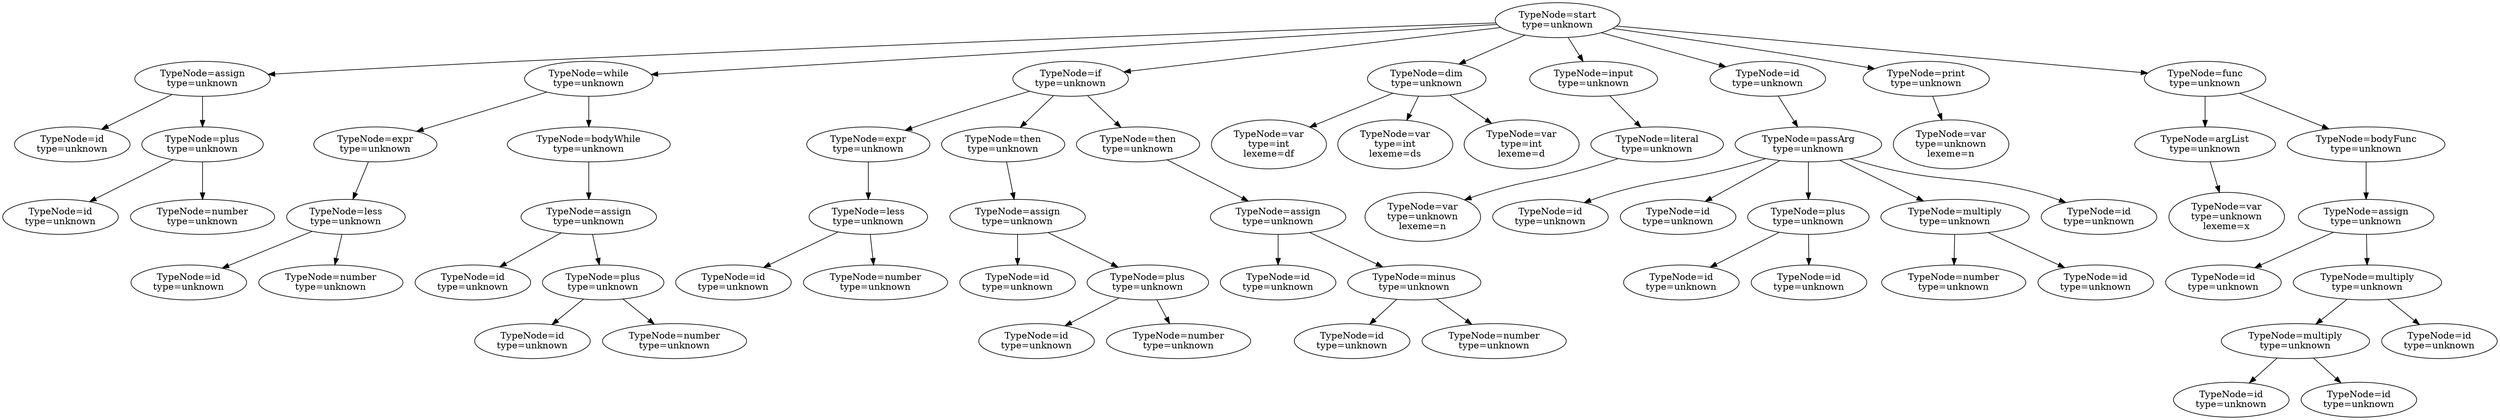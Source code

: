 digraph {
	"node1" [label="TypeNode=start\ntype=unknown"]
	"node1" -> "node3"
	"node3" [label="TypeNode=assign\ntype=unknown"]
	"node3" -> "node2"
	"node2" [label="TypeNode=id\ntype=unknown"]
	"node3" -> "node5"
	"node5" [label="TypeNode=plus\ntype=unknown"]
	"node5" -> "node4"
	"node4" [label="TypeNode=id\ntype=unknown"]
	"node5" -> "node6"
	"node6" [label="TypeNode=number\ntype=unknown"]
	"node1" -> "node7"
	"node7" [label="TypeNode=while\ntype=unknown"]
	"node7" -> "node8"
	"node8" [label="TypeNode=expr\ntype=unknown"]
	"node8" -> "node10"
	"node10" [label="TypeNode=less\ntype=unknown"]
	"node10" -> "node9"
	"node9" [label="TypeNode=id\ntype=unknown"]
	"node10" -> "node11"
	"node11" [label="TypeNode=number\ntype=unknown"]
	"node7" -> "node12"
	"node12" [label="TypeNode=bodyWhile\ntype=unknown"]
	"node12" -> "node14"
	"node14" [label="TypeNode=assign\ntype=unknown"]
	"node14" -> "node13"
	"node13" [label="TypeNode=id\ntype=unknown"]
	"node14" -> "node16"
	"node16" [label="TypeNode=plus\ntype=unknown"]
	"node16" -> "node15"
	"node15" [label="TypeNode=id\ntype=unknown"]
	"node16" -> "node17"
	"node17" [label="TypeNode=number\ntype=unknown"]
	"node1" -> "node18"
	"node18" [label="TypeNode=if\ntype=unknown"]
	"node18" -> "node19"
	"node19" [label="TypeNode=expr\ntype=unknown"]
	"node19" -> "node21"
	"node21" [label="TypeNode=less\ntype=unknown"]
	"node21" -> "node20"
	"node20" [label="TypeNode=id\ntype=unknown"]
	"node21" -> "node22"
	"node22" [label="TypeNode=number\ntype=unknown"]
	"node18" -> "node23"
	"node23" [label="TypeNode=then\ntype=unknown"]
	"node23" -> "node25"
	"node25" [label="TypeNode=assign\ntype=unknown"]
	"node25" -> "node24"
	"node24" [label="TypeNode=id\ntype=unknown"]
	"node25" -> "node27"
	"node27" [label="TypeNode=plus\ntype=unknown"]
	"node27" -> "node26"
	"node26" [label="TypeNode=id\ntype=unknown"]
	"node27" -> "node28"
	"node28" [label="TypeNode=number\ntype=unknown"]
	"node18" -> "node29"
	"node29" [label="TypeNode=then\ntype=unknown"]
	"node29" -> "node31"
	"node31" [label="TypeNode=assign\ntype=unknown"]
	"node31" -> "node30"
	"node30" [label="TypeNode=id\ntype=unknown"]
	"node31" -> "node33"
	"node33" [label="TypeNode=minus\ntype=unknown"]
	"node33" -> "node32"
	"node32" [label="TypeNode=id\ntype=unknown"]
	"node33" -> "node34"
	"node34" [label="TypeNode=number\ntype=unknown"]
	"node1" -> "node35"
	"node35" [label="TypeNode=dim\ntype=unknown"]
	"node35" -> "node36"
	"node36" [label="TypeNode=var\ntype=int\nlexeme=df"]
	"node35" -> "node37"
	"node37" [label="TypeNode=var\ntype=int\nlexeme=ds"]
	"node35" -> "node38"
	"node38" [label="TypeNode=var\ntype=int\nlexeme=d"]
	"node1" -> "node39"
	"node39" [label="TypeNode=input\ntype=unknown"]
	"node39" -> "node40"
	"node40" [label="TypeNode=literal\ntype=unknown"]
	"node40" -> "node41"
	"node41" [label="TypeNode=var\ntype=unknown\nlexeme=n"]
	"node1" -> "node42"
	"node42" [label="TypeNode=id\ntype=unknown"]
	"node42" -> "node43"
	"node43" [label="TypeNode=passArg\ntype=unknown"]
	"node43" -> "node44"
	"node44" [label="TypeNode=id\ntype=unknown"]
	"node43" -> "node45"
	"node45" [label="TypeNode=id\ntype=unknown"]
	"node43" -> "node47"
	"node47" [label="TypeNode=plus\ntype=unknown"]
	"node47" -> "node46"
	"node46" [label="TypeNode=id\ntype=unknown"]
	"node47" -> "node48"
	"node48" [label="TypeNode=id\ntype=unknown"]
	"node43" -> "node50"
	"node50" [label="TypeNode=multiply\ntype=unknown"]
	"node50" -> "node49"
	"node49" [label="TypeNode=number\ntype=unknown"]
	"node50" -> "node51"
	"node51" [label="TypeNode=id\ntype=unknown"]
	"node43" -> "node52"
	"node52" [label="TypeNode=id\ntype=unknown"]
	"node1" -> "node53"
	"node53" [label="TypeNode=print\ntype=unknown"]
	"node53" -> "node54"
	"node54" [label="TypeNode=var\ntype=unknown\nlexeme=n"]
	"node1" -> "node55"
	"node55" [label="TypeNode=func\ntype=unknown"]
	"node55" -> "node56"
	"node56" [label="TypeNode=argList\ntype=unknown"]
	"node56" -> "node57"
	"node57" [label="TypeNode=var\ntype=unknown\nlexeme=x"]
	"node55" -> "node58"
	"node58" [label="TypeNode=bodyFunc\ntype=unknown"]
	"node58" -> "node60"
	"node60" [label="TypeNode=assign\ntype=unknown"]
	"node60" -> "node59"
	"node59" [label="TypeNode=id\ntype=unknown"]
	"node60" -> "node64"
	"node64" [label="TypeNode=multiply\ntype=unknown"]
	"node64" -> "node62"
	"node62" [label="TypeNode=multiply\ntype=unknown"]
	"node62" -> "node61"
	"node61" [label="TypeNode=id\ntype=unknown"]
	"node62" -> "node63"
	"node63" [label="TypeNode=id\ntype=unknown"]
	"node64" -> "node65"
	"node65" [label="TypeNode=id\ntype=unknown"]
}
